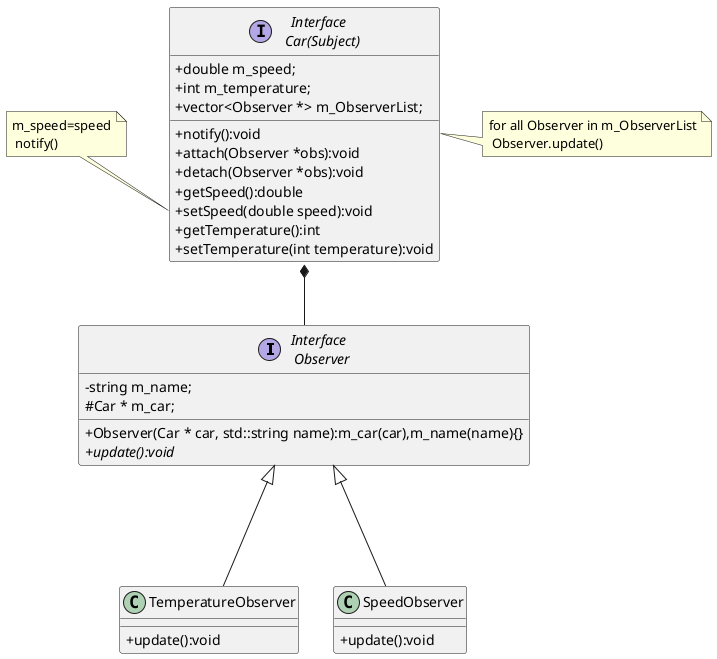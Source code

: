 @startuml
skinparam classAttributeIconSize 0

interface "Interface \n Observer" as Observer{
- string m_name;
# Car * m_car;
+ Observer(Car * car, std::string name):m_car(car),m_name(name){}
+{abstract} update():void
}


interface "Interface \n Car(Subject)" as Car{
    +double m_speed;
    +int m_temperature;
    +vector<Observer *> m_ObserverList;
    +notify():void 
    +attach(Observer *obs):void
    +detach(Observer *obs):void
    +getSpeed():double
    +setSpeed(double speed):void
    +getTemperature():int
    +setTemperature(int temperature):void 
}


class TemperatureObserver{
  +update():void
}

class SpeedObserver{
   +update():void
}


note "for all Observer in m_ObserverList\n Observer.update() " as CarNotify
note "m_speed=speed\n notify()" as CarSetSpeed

CarNotify -left.. Car::notify
CarSetSpeed -right.. Car::setSpeed


TemperatureObserver -up--|> Observer
SpeedObserver -up--|>  Observer
Car *--Observer
@enduml
